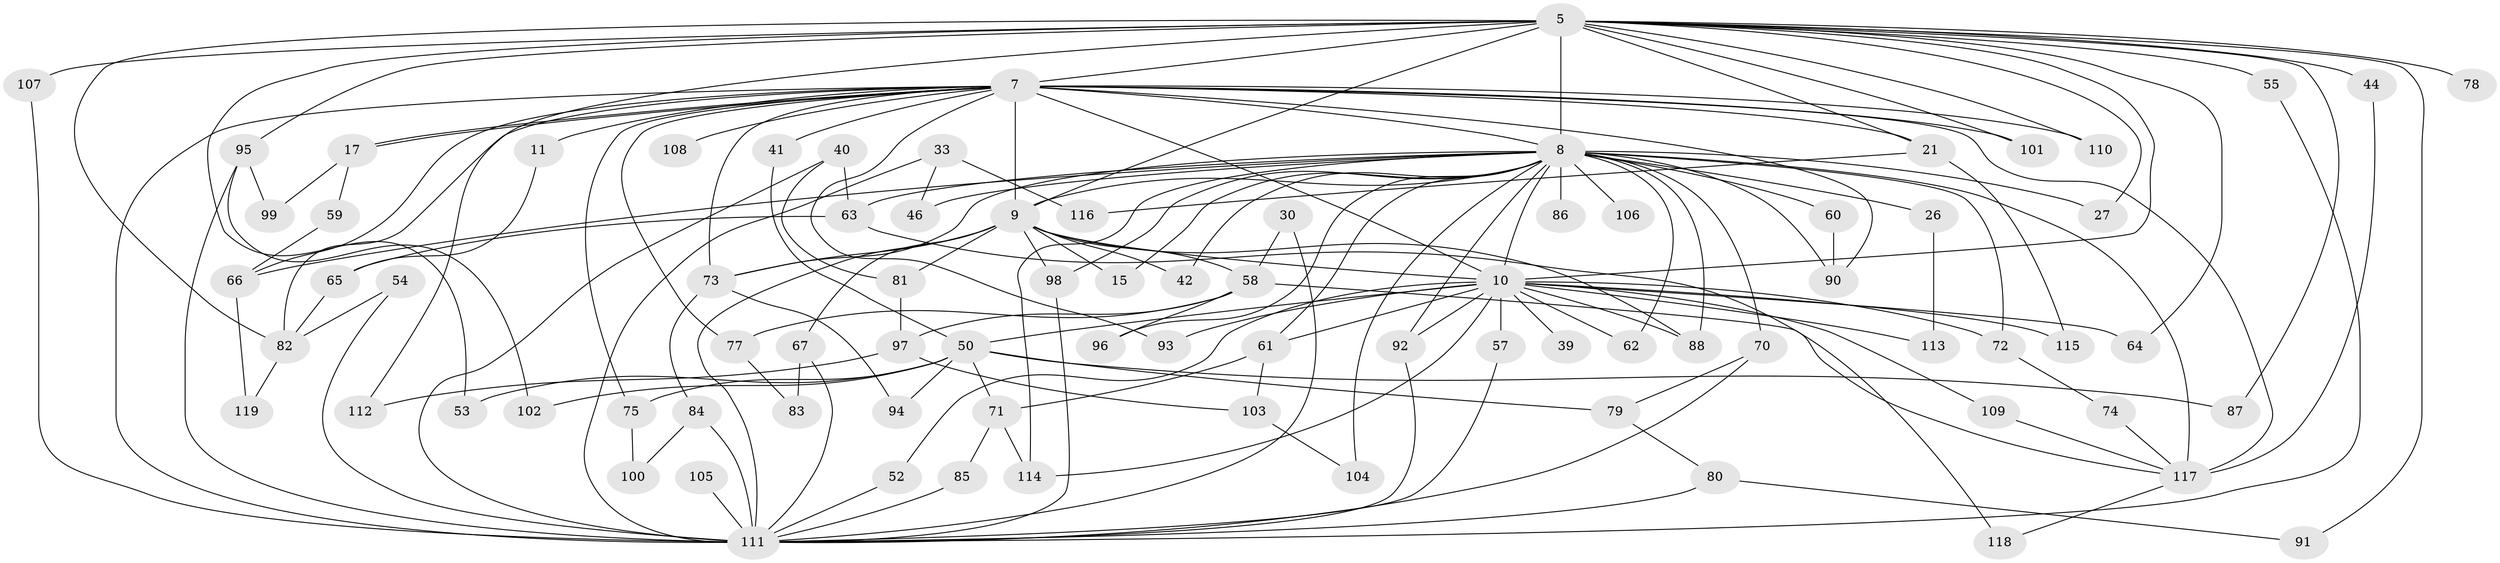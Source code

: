 // original degree distribution, {22: 0.008403361344537815, 20: 0.008403361344537815, 32: 0.008403361344537815, 17: 0.008403361344537815, 18: 0.008403361344537815, 14: 0.008403361344537815, 24: 0.008403361344537815, 19: 0.01680672268907563, 15: 0.008403361344537815, 3: 0.226890756302521, 6: 0.008403361344537815, 13: 0.008403361344537815, 9: 0.01680672268907563, 2: 0.4957983193277311, 4: 0.10084033613445378, 5: 0.03361344537815126, 7: 0.01680672268907563, 8: 0.008403361344537815}
// Generated by graph-tools (version 1.1) at 2025/48/03/04/25 21:48:22]
// undirected, 83 vertices, 161 edges
graph export_dot {
graph [start="1"]
  node [color=gray90,style=filled];
  5 [super="+4"];
  7 [super="+1"];
  8 [super="+3"];
  9 [super="+6"];
  10 [super="+2"];
  11;
  15;
  17;
  21;
  26;
  27;
  30;
  33;
  39;
  40;
  41;
  42;
  44;
  46;
  50 [super="+48+16"];
  52;
  53;
  54;
  55;
  57 [super="+38"];
  58 [super="+37"];
  59;
  60 [super="+51"];
  61;
  62;
  63;
  64;
  65 [super="+32"];
  66 [super="+20"];
  67;
  70;
  71;
  72 [super="+31"];
  73 [super="+56"];
  74;
  75 [super="+47"];
  77;
  78;
  79;
  80;
  81;
  82 [super="+19+28+68"];
  83;
  84;
  85;
  86;
  87;
  88 [super="+49+69"];
  90 [super="+18"];
  91;
  92 [super="+35"];
  93;
  94;
  95;
  96 [super="+89"];
  97;
  98 [super="+76"];
  99;
  100;
  101;
  102;
  103;
  104;
  105;
  106;
  107;
  108;
  109;
  110;
  111 [super="+24"];
  112;
  113;
  114 [super="+43"];
  115;
  116;
  117 [super="+34"];
  118;
  119;
  5 -- 7 [weight=4];
  5 -- 8 [weight=4];
  5 -- 9 [weight=4];
  5 -- 10 [weight=4];
  5 -- 27;
  5 -- 55;
  5 -- 64;
  5 -- 78 [weight=2];
  5 -- 91;
  5 -- 107;
  5 -- 110;
  5 -- 112;
  5 -- 101;
  5 -- 44;
  5 -- 82 [weight=2];
  5 -- 21;
  5 -- 53;
  5 -- 87;
  5 -- 95;
  7 -- 8 [weight=4];
  7 -- 9 [weight=4];
  7 -- 10 [weight=4];
  7 -- 11 [weight=2];
  7 -- 17;
  7 -- 17;
  7 -- 21;
  7 -- 41;
  7 -- 75 [weight=2];
  7 -- 108 [weight=2];
  7 -- 110;
  7 -- 111 [weight=4];
  7 -- 77;
  7 -- 90 [weight=2];
  7 -- 93;
  7 -- 101;
  7 -- 66;
  7 -- 82 [weight=3];
  7 -- 117 [weight=2];
  7 -- 73;
  8 -- 9 [weight=4];
  8 -- 10 [weight=4];
  8 -- 15;
  8 -- 26 [weight=2];
  8 -- 66 [weight=2];
  8 -- 70;
  8 -- 72 [weight=2];
  8 -- 96 [weight=2];
  8 -- 106 [weight=2];
  8 -- 60;
  8 -- 73 [weight=2];
  8 -- 86;
  8 -- 27;
  8 -- 92;
  8 -- 98 [weight=2];
  8 -- 104;
  8 -- 42;
  8 -- 46;
  8 -- 117 [weight=3];
  8 -- 61;
  8 -- 62;
  8 -- 63;
  8 -- 90;
  8 -- 114;
  8 -- 88;
  9 -- 10 [weight=4];
  9 -- 42;
  9 -- 58 [weight=3];
  9 -- 67;
  9 -- 15;
  9 -- 81;
  9 -- 111;
  9 -- 98;
  9 -- 73;
  9 -- 88;
  10 -- 39 [weight=2];
  10 -- 50 [weight=4];
  10 -- 57 [weight=2];
  10 -- 109;
  10 -- 64;
  10 -- 93;
  10 -- 113;
  10 -- 115;
  10 -- 52;
  10 -- 61;
  10 -- 62;
  10 -- 72;
  10 -- 92;
  10 -- 114;
  10 -- 88 [weight=2];
  11 -- 65;
  17 -- 59;
  17 -- 99;
  21 -- 115;
  21 -- 116;
  26 -- 113;
  30 -- 58;
  30 -- 111;
  33 -- 46;
  33 -- 116;
  33 -- 111 [weight=2];
  40 -- 63;
  40 -- 81;
  40 -- 111 [weight=2];
  41 -- 50;
  44 -- 117;
  50 -- 71;
  50 -- 94;
  50 -- 102;
  50 -- 75;
  50 -- 79;
  50 -- 53;
  50 -- 87;
  52 -- 111;
  54 -- 82;
  54 -- 111;
  55 -- 111;
  57 -- 111;
  58 -- 97;
  58 -- 96;
  58 -- 77;
  58 -- 117;
  59 -- 66;
  60 -- 90 [weight=2];
  61 -- 71;
  61 -- 103;
  63 -- 65;
  63 -- 118;
  65 -- 82;
  66 -- 119;
  67 -- 83;
  67 -- 111;
  70 -- 79;
  70 -- 111;
  71 -- 85;
  71 -- 114;
  72 -- 74;
  73 -- 84;
  73 -- 94;
  74 -- 117;
  75 -- 100;
  77 -- 83;
  79 -- 80;
  80 -- 91;
  80 -- 111;
  81 -- 97;
  82 -- 119;
  84 -- 100;
  84 -- 111;
  85 -- 111;
  92 -- 111;
  95 -- 99;
  95 -- 102;
  95 -- 111;
  97 -- 103;
  97 -- 112;
  98 -- 111 [weight=2];
  103 -- 104;
  105 -- 111;
  107 -- 111;
  109 -- 117;
  117 -- 118;
}
